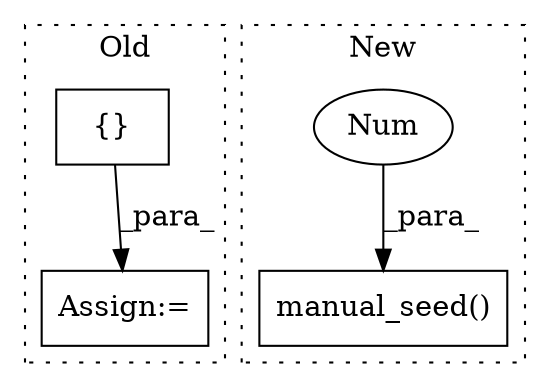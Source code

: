 digraph G {
subgraph cluster0 {
1 [label="{}" a="95" s="3884,4380" l="54,11" shape="box"];
4 [label="Assign:=" a="68" s="3881" l="3" shape="box"];
label = "Old";
style="dotted";
}
subgraph cluster1 {
2 [label="manual_seed()" a="75" s="1452,1471" l="18,1" shape="box"];
3 [label="Num" a="76" s="1470" l="1" shape="ellipse"];
label = "New";
style="dotted";
}
1 -> 4 [label="_para_"];
3 -> 2 [label="_para_"];
}